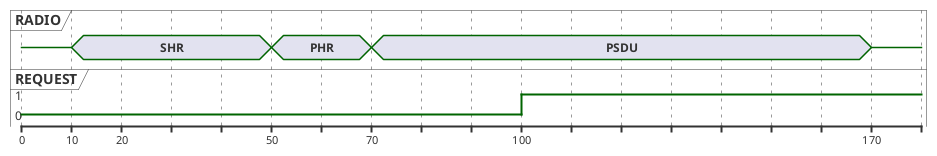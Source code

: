 @startuml

'Diagram showing moment of coex request for reception
'when rx_req_mode = NRF_802154_COEX_RX_REQUEST_MODE_DESTINED

concise "RADIO" as radio
robust "REQUEST" as request

request has 1
request has 0


!$request_inactive = 0
!$request_active = 1

'Initial state
@0
radio is {-}
request is $request_inactive

@+10
'Frame reception starts

radio is "SHR"
@+10

@+30

radio is "PHR"
@+20

radio is "PSDU"
@+30
request is $request_active
@+70

radio is {-}


@enduml
